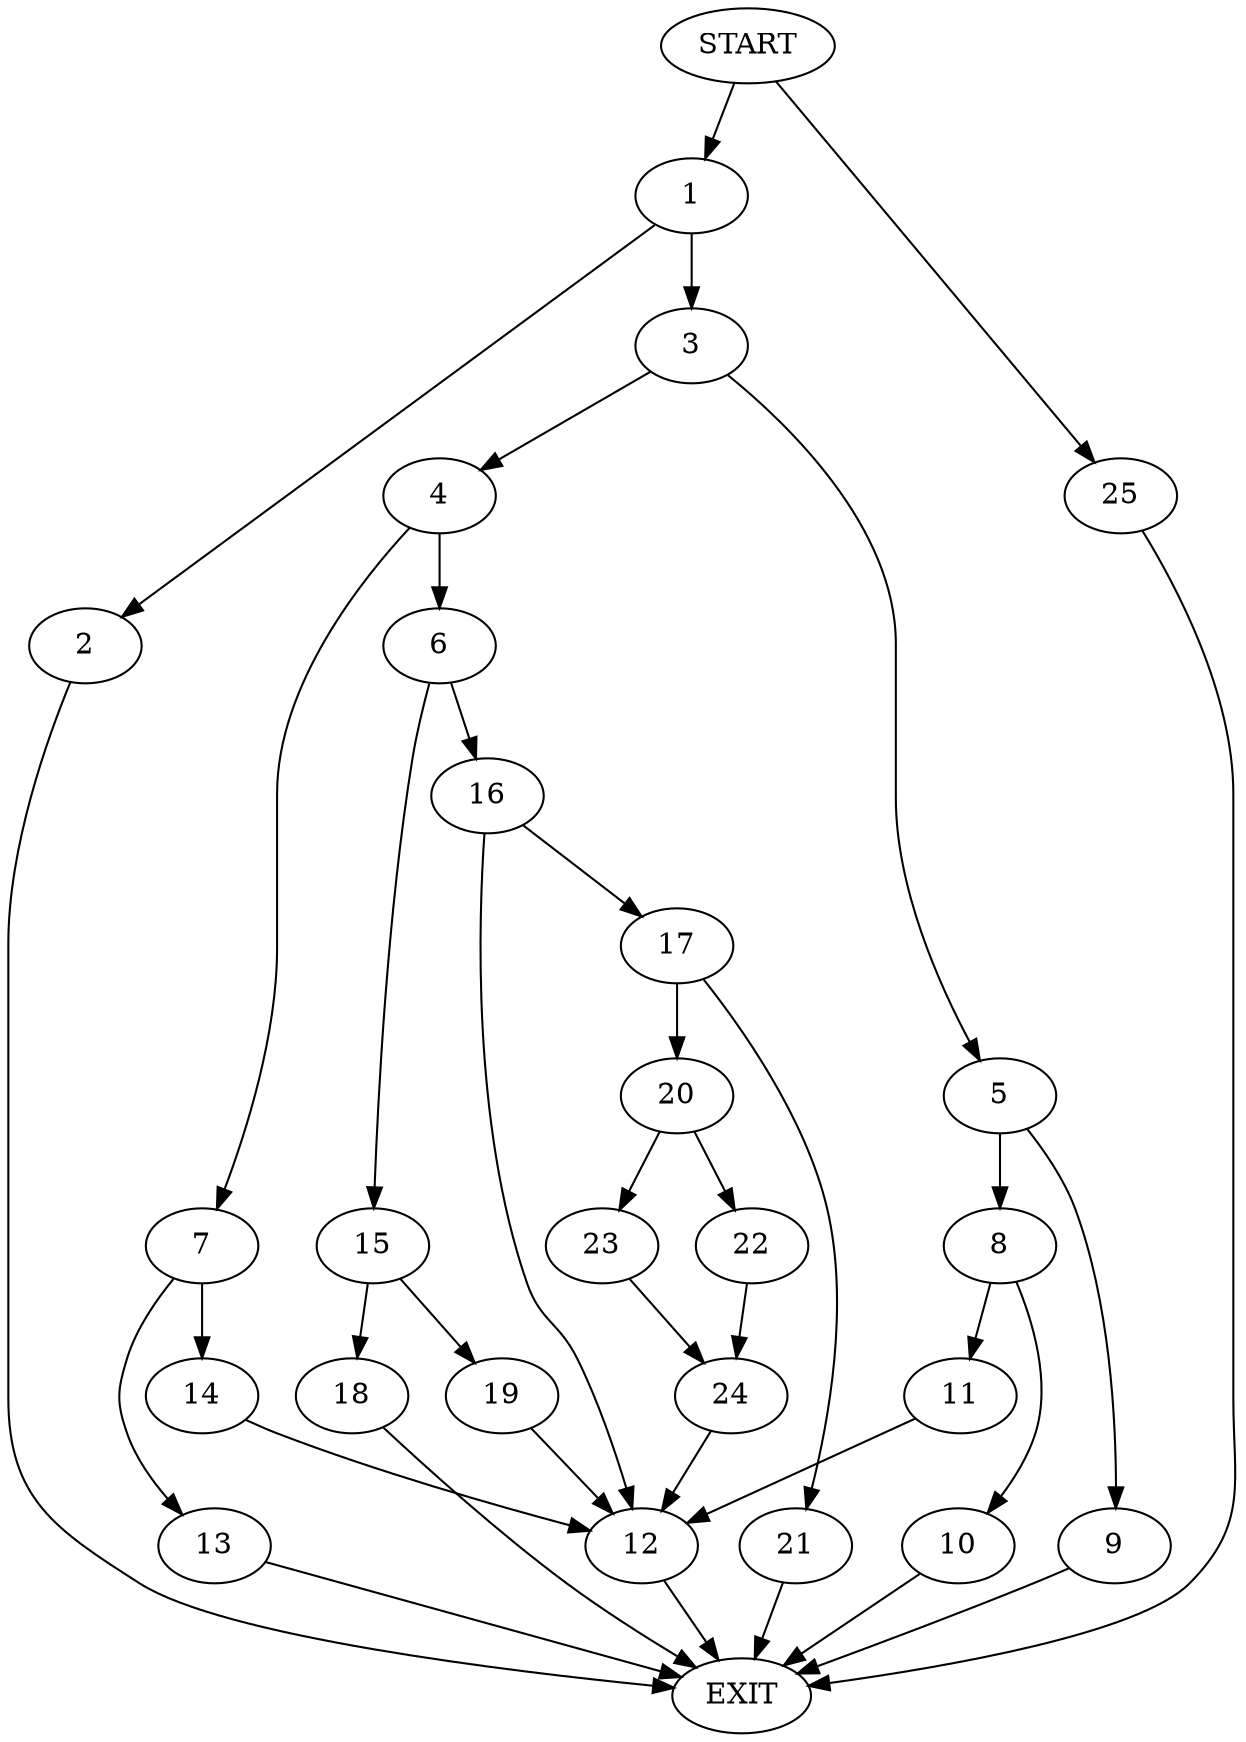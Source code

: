 digraph {
0 [label="START"]
26 [label="EXIT"]
0 -> 1
1 -> 2
1 -> 3
3 -> 4
3 -> 5
2 -> 26
4 -> 6
4 -> 7
5 -> 8
5 -> 9
9 -> 26
8 -> 10
8 -> 11
10 -> 26
11 -> 12
12 -> 26
7 -> 13
7 -> 14
6 -> 15
6 -> 16
13 -> 26
14 -> 12
16 -> 12
16 -> 17
15 -> 18
15 -> 19
19 -> 12
18 -> 26
17 -> 20
17 -> 21
21 -> 26
20 -> 22
20 -> 23
22 -> 24
23 -> 24
24 -> 12
0 -> 25
25 -> 26
}
